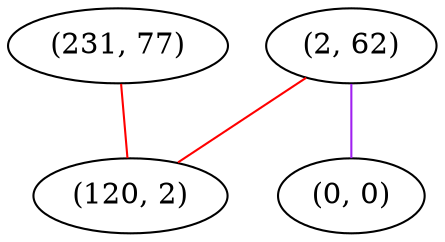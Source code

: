 graph "" {
"(2, 62)";
"(231, 77)";
"(120, 2)";
"(0, 0)";
"(2, 62)" -- "(0, 0)"  [color=purple, key=0, weight=4];
"(2, 62)" -- "(120, 2)"  [color=red, key=0, weight=1];
"(231, 77)" -- "(120, 2)"  [color=red, key=0, weight=1];
}
